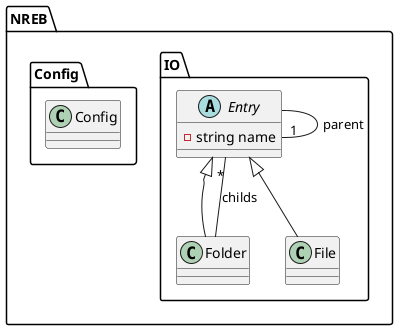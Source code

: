 @startuml
    package NREB {
        package IO {
            abstract Entry {
                - string name
            }
            class Folder {
            }
            class File {
            }
            Entry -- "1" Entry : parent
            Folder -up-|> Entry
            Folder -- "*" Entry : childs
            File -up-|> Entry
        }
        package Config {
            class Config {
            }
        }
    }
@enduml
